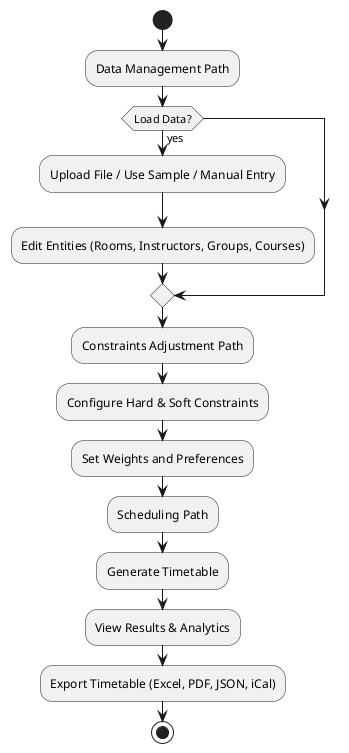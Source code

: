 @startuml user_journey_flowchart

start
:Data Management Path;
if (Load Data?) then (yes)
  :Upload File / Use Sample / Manual Entry;
  :Edit Entities (Rooms, Instructors, Groups, Courses);
endif
:Constraints Adjustment Path;
:Configure Hard & Soft Constraints;
:Set Weights and Preferences;
:Scheduling Path;
:Generate Timetable;
:View Results & Analytics;
:Export Timetable (Excel, PDF, JSON, iCal);
stop

@enduml
